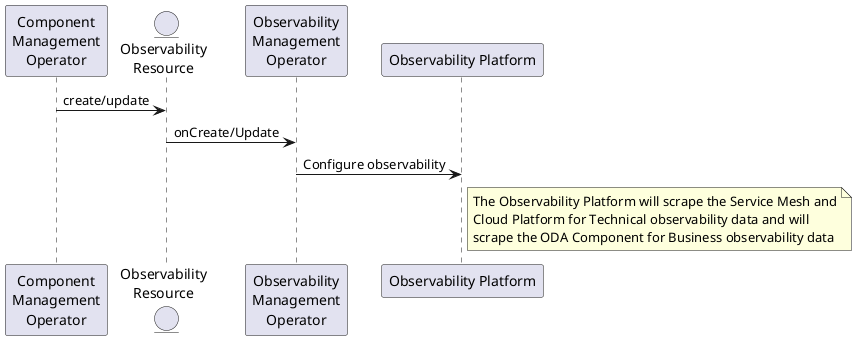 @startuml

participant "Component\nManagement\nOperator" as ComponentOperator
entity "Observability\nResource" as Observability
participant "Observability\nManagement\nOperator" as ObservabilityOperator
participant "Observability Platform" as ObservabilityPlatform

ComponentOperator -> Observability : create/update
Observability -> ObservabilityOperator: onCreate/Update
ObservabilityOperator -> ObservabilityPlatform: Configure observability 
note right of ObservabilityPlatform
  The Observability Platform will scrape the Service Mesh and
  Cloud Platform for Technical observability data and will
  scrape the ODA Component for Business observability data
end note

@enduml